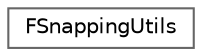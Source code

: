 digraph "Graphical Class Hierarchy"
{
 // INTERACTIVE_SVG=YES
 // LATEX_PDF_SIZE
  bgcolor="transparent";
  edge [fontname=Helvetica,fontsize=10,labelfontname=Helvetica,labelfontsize=10];
  node [fontname=Helvetica,fontsize=10,shape=box,height=0.2,width=0.4];
  rankdir="LR";
  Node0 [id="Node000000",label="FSnappingUtils",height=0.2,width=0.4,color="grey40", fillcolor="white", style="filled",URL="$de/dd3/classFSnappingUtils.html",tooltip=" "];
}
